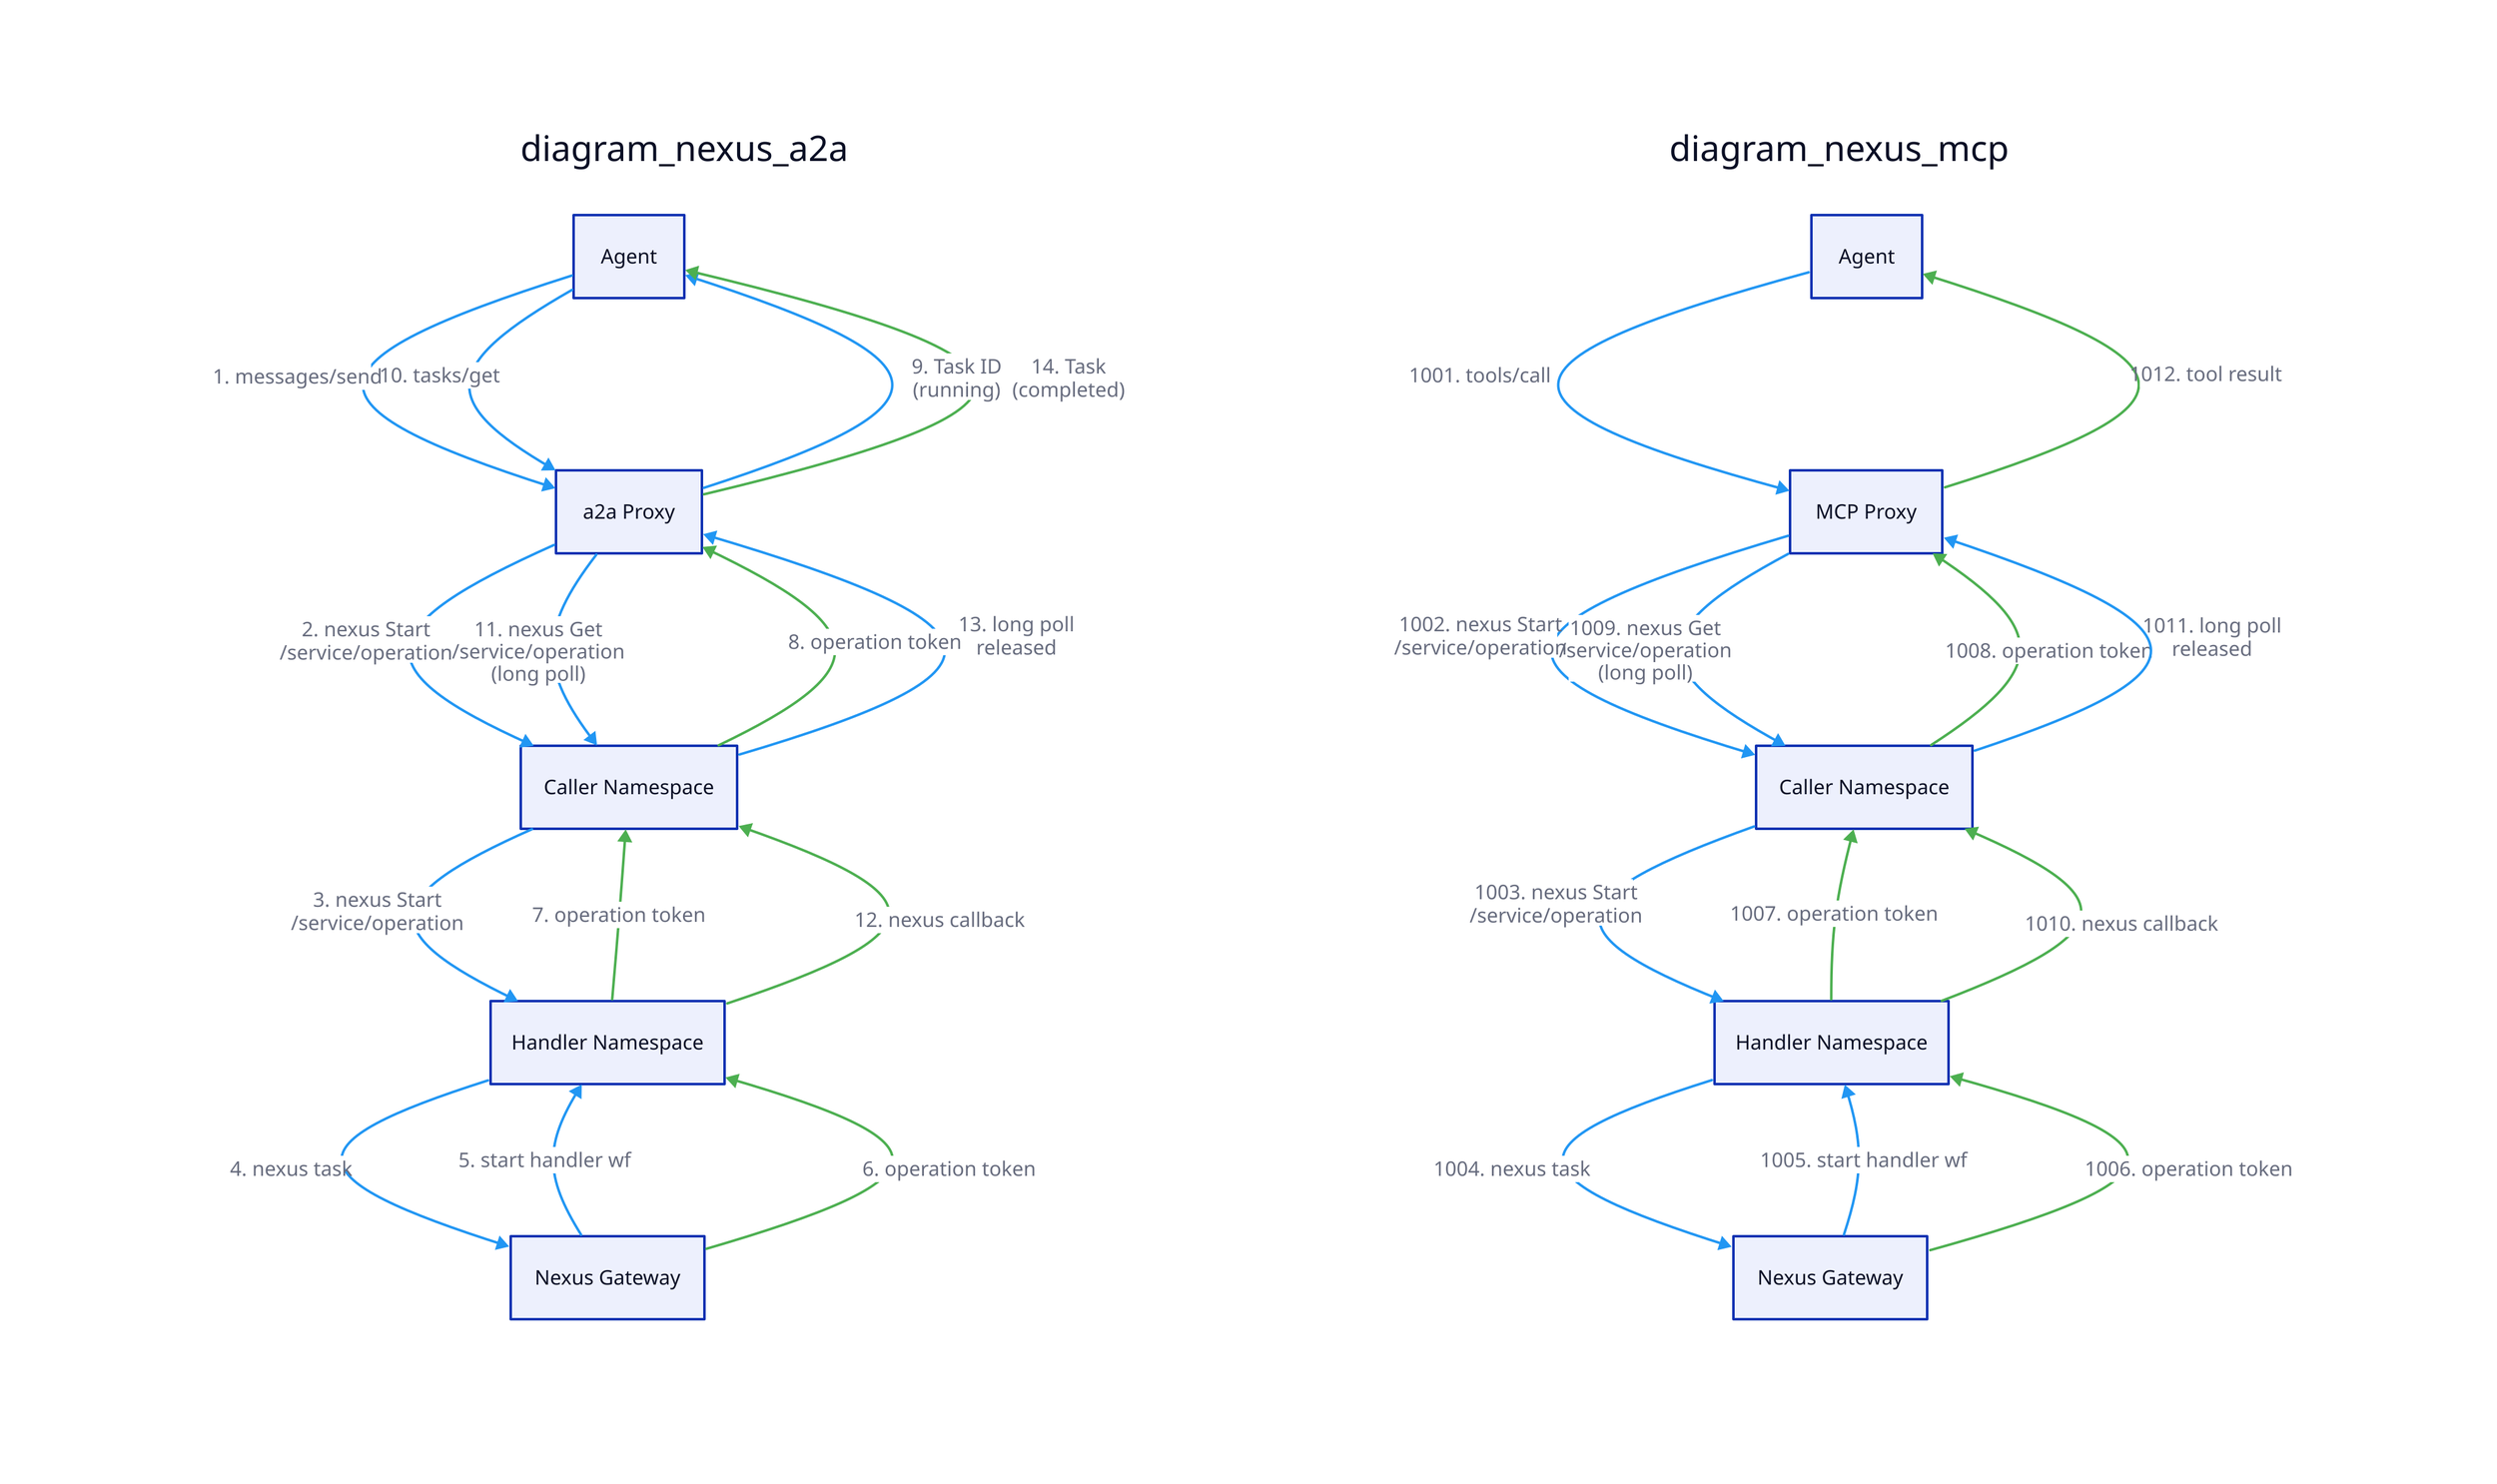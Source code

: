 vars: {
  d2-config: {
    theme-id: 0
  }
}


# Messages from nexus-a2a.d2
diagram_nexus_a2a: {
  style.fill: transparent
  style.stroke: transparent
  "Agent" -> "a2a Proxy": "1. messages/send" {
    style.stroke: "#2196f3"
  }
  "a2a Proxy" -> "Caller Namespace": "2. nexus Start\n/service/operation" {
    style.stroke: "#2196f3"
  }
  "Caller Namespace" -> "Handler Namespace": "3. nexus Start\n/service/operation" {
    style.stroke: "#2196f3"
  }
  "Handler Namespace" -> "Nexus Gateway": "4. nexus task" {
    style.stroke: "#2196f3"
  }
  "Nexus Gateway" -> "Handler Namespace": "5. start handler wf" {
    style.stroke: "#2196f3"
  }
  "Nexus Gateway" -> "Handler Namespace": "6. operation token" {
    style.stroke: "#4caf50"
    style.stroke-width: 2
  }
  "Handler Namespace" -> "Caller Namespace": "7. operation token" {
    style.stroke: "#4caf50"
    style.stroke-width: 2
  }
  "Caller Namespace" -> "a2a Proxy": "8. operation token" {
    style.stroke: "#4caf50"
    style.stroke-width: 2
  }
  "a2a Proxy" -> "Agent": "9. Task ID\n(running)" {
    style.stroke: "#2196f3"
  }
  "Agent" -> "a2a Proxy": "10. tasks/get" {
    style.stroke: "#2196f3"
  }
  "a2a Proxy" -> "Caller Namespace": "11. nexus Get\n/service/operation\n(long poll)" {
    style.stroke: "#2196f3"
  }
  "Handler Namespace" -> "Caller Namespace": "12. nexus callback" {
    style.stroke: "#4caf50"
    style.stroke-width: 2
  }
  "Caller Namespace" -> "a2a Proxy": "13. long poll\nreleased" {
    style.stroke: "#2196f3"
  }
  "a2a Proxy" -> "Agent": "14. Task\n(completed)" {
    style.stroke: "#4caf50"
    style.stroke-width: 2
  }
}

# Messages from nexus-mcp.d2
diagram_nexus_mcp: {
  style.fill: transparent
  style.stroke: transparent
  "Agent" -> "MCP Proxy": "1001. tools/call" {
    style.stroke: "#2196f3"
  }
  "MCP Proxy" -> "Caller Namespace": "1002. nexus Start\n/service/operation" {
    style.stroke: "#2196f3"
  }
  "Caller Namespace" -> "Handler Namespace": "1003. nexus Start\n/service/operation" {
    style.stroke: "#2196f3"
  }
  "Handler Namespace" -> "Nexus Gateway": "1004. nexus task" {
    style.stroke: "#2196f3"
  }
  "Nexus Gateway" -> "Handler Namespace": "1005. start handler wf" {
    style.stroke: "#2196f3"
  }
  "Nexus Gateway" -> "Handler Namespace": "1006. operation token" {
    style.stroke: "#4caf50"
    style.stroke-width: 2
  }
  "Handler Namespace" -> "Caller Namespace": "1007. operation token" {
    style.stroke: "#4caf50"
    style.stroke-width: 2
  }
  "Caller Namespace" -> "MCP Proxy": "1008. operation token" {
    style.stroke: "#4caf50"
    style.stroke-width: 2
  }
  "MCP Proxy" -> "Caller Namespace": "1009. nexus Get\n/service/operation\n(long poll)" {
    style.stroke: "#2196f3"
  }
  "Handler Namespace" -> "Caller Namespace": "1010. nexus callback" {
    style.stroke: "#4caf50"
    style.stroke-width: 2
  }
  "Caller Namespace" -> "MCP Proxy": "1011. long poll\nreleased" {
    style.stroke: "#2196f3"
  }
  "MCP Proxy" -> "Agent": "1012. tool result" {
    style.stroke: "#4caf50"
    style.stroke-width: 2
  }
}
